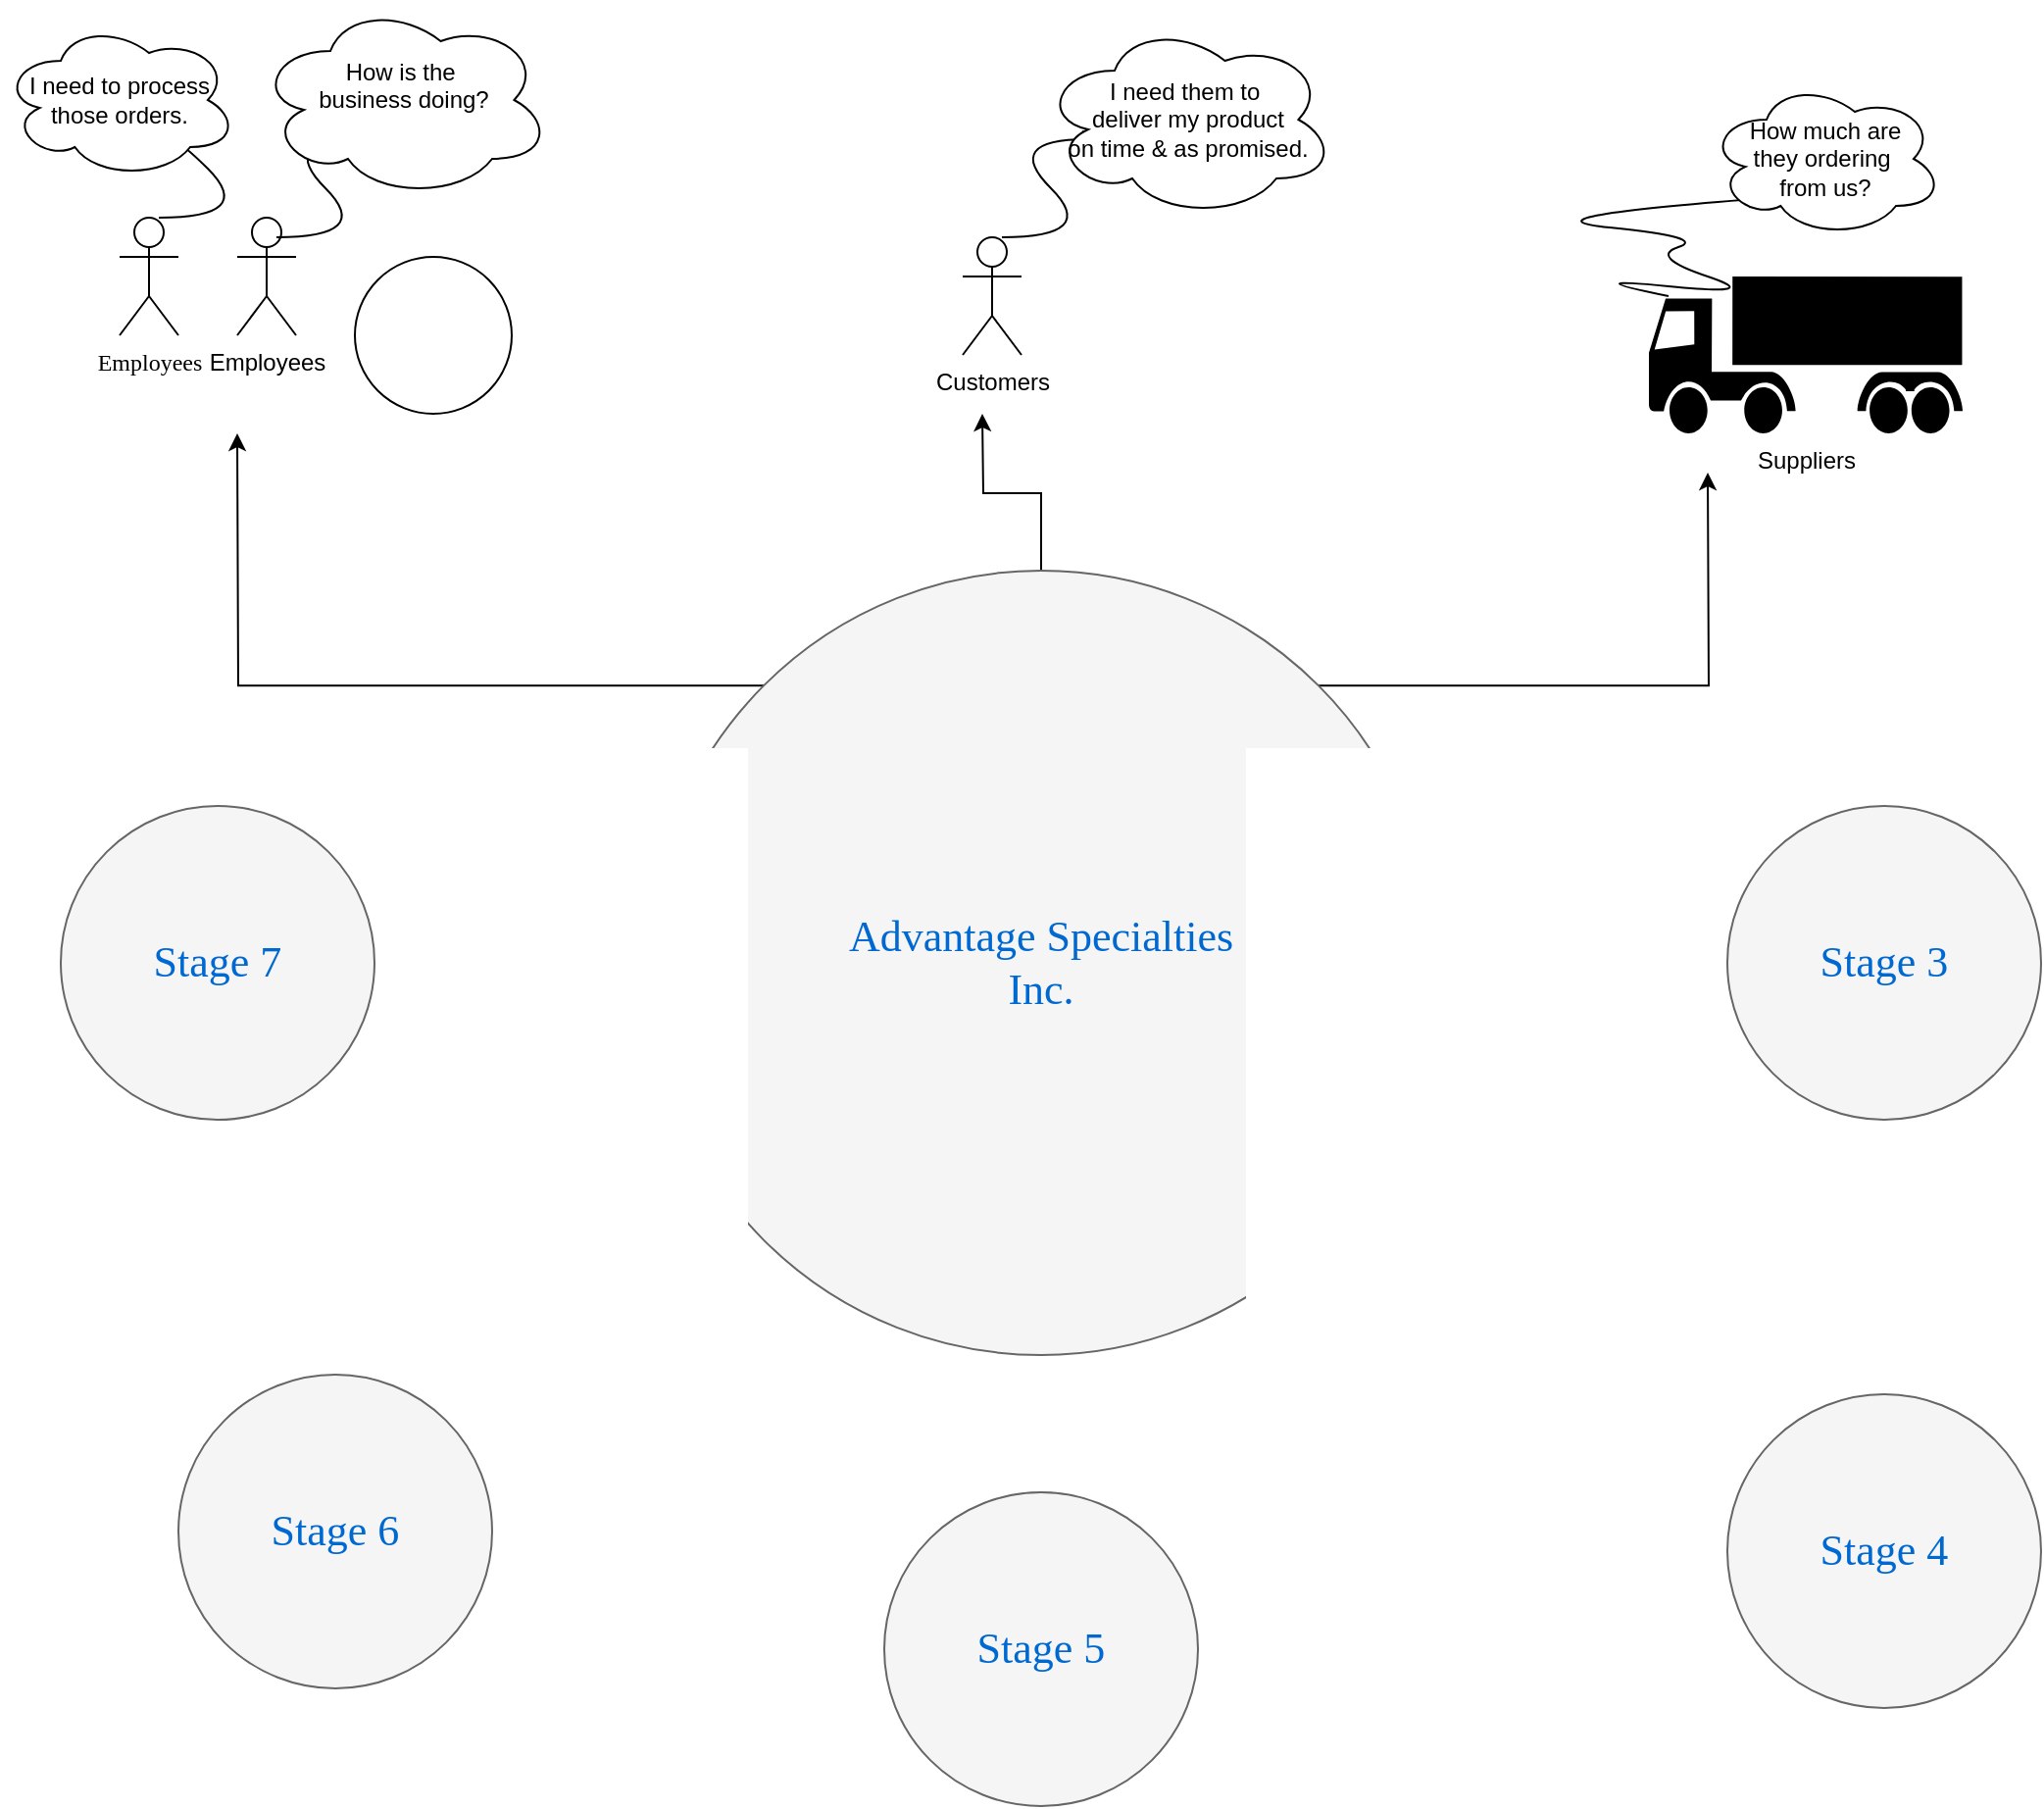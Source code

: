 <mxfile version="24.0.1" type="github">
  <diagram name="Page-1" id="dd472eb7-4b8b-5cd9-a60b-b15522922e76">
    <mxGraphModel dx="2074" dy="1956" grid="1" gridSize="10" guides="1" tooltips="1" connect="1" arrows="1" fold="1" page="1" pageScale="1" pageWidth="1100" pageHeight="850" background="none" math="0" shadow="0">
      <root>
        <mxCell id="0" />
        <mxCell id="1" parent="0" />
        <mxCell id="7XEopBTYgRlzdl_y1s_X-13" style="edgeStyle=orthogonalEdgeStyle;rounded=0;orthogonalLoop=1;jettySize=auto;html=1;exitX=0;exitY=0;exitDx=0;exitDy=0;" edge="1" parent="1" source="374e34682ed331ee-1">
          <mxGeometry relative="1" as="geometry">
            <mxPoint x="120" y="110" as="targetPoint" />
          </mxGeometry>
        </mxCell>
        <mxCell id="7XEopBTYgRlzdl_y1s_X-14" style="edgeStyle=orthogonalEdgeStyle;rounded=0;orthogonalLoop=1;jettySize=auto;html=1;exitX=0.5;exitY=0;exitDx=0;exitDy=0;" edge="1" parent="1" source="374e34682ed331ee-1">
          <mxGeometry relative="1" as="geometry">
            <mxPoint x="500" y="100" as="targetPoint" />
          </mxGeometry>
        </mxCell>
        <mxCell id="7XEopBTYgRlzdl_y1s_X-22" style="edgeStyle=orthogonalEdgeStyle;rounded=0;orthogonalLoop=1;jettySize=auto;html=1;exitX=1;exitY=0;exitDx=0;exitDy=0;" edge="1" parent="1" source="374e34682ed331ee-1">
          <mxGeometry relative="1" as="geometry">
            <mxPoint x="870" y="130" as="targetPoint" />
          </mxGeometry>
        </mxCell>
        <mxCell id="374e34682ed331ee-1" value="Advantage Specialties&lt;div&gt;Inc.&lt;/div&gt;" style="ellipse;whiteSpace=wrap;html=1;rounded=0;shadow=0;dashed=0;comic=0;fontFamily=Verdana;fontSize=22;fontColor=#0069D1;fillColor=#f5f5f5;strokeColor=#666666;" parent="1" vertex="1">
          <mxGeometry x="330" y="180" width="400" height="400" as="geometry" />
        </mxCell>
        <mxCell id="45236fa5f4b8e91a-2" value="Stage 5" style="ellipse;whiteSpace=wrap;html=1;rounded=0;shadow=0;dashed=0;comic=0;fontFamily=Verdana;fontSize=22;fontColor=#0069D1;fillColor=#f5f5f5;strokeColor=#666666;" parent="1" vertex="1">
          <mxGeometry x="450" y="650" width="160" height="160" as="geometry" />
        </mxCell>
        <mxCell id="45236fa5f4b8e91a-3" value="Stage 3" style="ellipse;whiteSpace=wrap;html=1;rounded=0;shadow=0;dashed=0;comic=0;fontFamily=Verdana;fontSize=22;fontColor=#0069D1;fillColor=#f5f5f5;strokeColor=#666666;" parent="1" vertex="1">
          <mxGeometry x="880" y="300" width="160" height="160" as="geometry" />
        </mxCell>
        <mxCell id="45236fa5f4b8e91a-4" value="Stage 7" style="ellipse;whiteSpace=wrap;html=1;rounded=0;shadow=0;dashed=0;comic=0;fontFamily=Verdana;fontSize=22;fontColor=#0069D1;fillColor=#f5f5f5;strokeColor=#666666;" parent="1" vertex="1">
          <mxGeometry x="30" y="300" width="160" height="160" as="geometry" />
        </mxCell>
        <mxCell id="45236fa5f4b8e91a-7" value="Stage 4" style="ellipse;whiteSpace=wrap;html=1;rounded=0;shadow=0;dashed=0;comic=0;fontFamily=Verdana;fontSize=22;fontColor=#0069D1;fillColor=#f5f5f5;strokeColor=#666666;" parent="1" vertex="1">
          <mxGeometry x="880" y="600" width="160" height="160" as="geometry" />
        </mxCell>
        <mxCell id="45236fa5f4b8e91a-8" value="Stage 6" style="ellipse;whiteSpace=wrap;html=1;rounded=0;shadow=0;dashed=0;comic=0;fontFamily=Verdana;fontSize=22;fontColor=#0069D1;fillColor=#f5f5f5;strokeColor=#666666;" parent="1" vertex="1">
          <mxGeometry x="90" y="590" width="160" height="160" as="geometry" />
        </mxCell>
        <object label="Employees&lt;div&gt;&lt;br&gt;&lt;/div&gt;" id="7XEopBTYgRlzdl_y1s_X-1">
          <mxCell style="shape=umlActor;verticalLabelPosition=bottom;verticalAlign=top;html=1;outlineConnect=0;fontFamily=calibri;" vertex="1" parent="1">
            <mxGeometry x="60" width="30" height="60" as="geometry" />
          </mxCell>
        </object>
        <mxCell id="7XEopBTYgRlzdl_y1s_X-2" value="Employees&lt;div&gt;&lt;br&gt;&lt;/div&gt;" style="shape=umlActor;verticalLabelPosition=bottom;verticalAlign=top;html=1;outlineConnect=0;" vertex="1" parent="1">
          <mxGeometry x="120" width="30" height="60" as="geometry" />
        </mxCell>
        <mxCell id="7XEopBTYgRlzdl_y1s_X-5" value="" style="curved=1;endArrow=classic;html=1;rounded=0;" edge="1" parent="1">
          <mxGeometry width="50" height="50" relative="1" as="geometry">
            <mxPoint x="140" y="10" as="sourcePoint" />
            <mxPoint x="190" y="-40" as="targetPoint" />
            <Array as="points">
              <mxPoint x="190" y="10" />
              <mxPoint x="140" y="-40" />
            </Array>
          </mxGeometry>
        </mxCell>
        <mxCell id="7XEopBTYgRlzdl_y1s_X-9" value="How is the&amp;nbsp;&lt;div&gt;business doing?&lt;/div&gt;&lt;div&gt;&lt;br&gt;&lt;/div&gt;" style="ellipse;shape=cloud;whiteSpace=wrap;html=1;" vertex="1" parent="1">
          <mxGeometry x="130" y="-110" width="150" height="100" as="geometry" />
        </mxCell>
        <mxCell id="7XEopBTYgRlzdl_y1s_X-12" value="Customers&lt;div&gt;&lt;br&gt;&lt;/div&gt;" style="shape=umlActor;verticalLabelPosition=bottom;verticalAlign=top;html=1;outlineConnect=0;" vertex="1" parent="1">
          <mxGeometry x="490" y="10" width="30" height="60" as="geometry" />
        </mxCell>
        <mxCell id="7XEopBTYgRlzdl_y1s_X-15" value="" style="curved=1;endArrow=classic;html=1;rounded=0;" edge="1" parent="1">
          <mxGeometry width="50" height="50" relative="1" as="geometry">
            <mxPoint x="510" y="10" as="sourcePoint" />
            <mxPoint x="560" y="-40" as="targetPoint" />
            <Array as="points">
              <mxPoint x="560" y="10" />
              <mxPoint x="510" y="-40" />
            </Array>
          </mxGeometry>
        </mxCell>
        <mxCell id="7XEopBTYgRlzdl_y1s_X-16" value="I need them to&amp;nbsp;&lt;div&gt;deliver my product&lt;/div&gt;&lt;div&gt;on time &amp;amp; as promised.&lt;/div&gt;" style="ellipse;shape=cloud;whiteSpace=wrap;html=1;" vertex="1" parent="1">
          <mxGeometry x="530" y="-100" width="150" height="100" as="geometry" />
        </mxCell>
        <mxCell id="7XEopBTYgRlzdl_y1s_X-18" value="Suppliers&lt;div&gt;&lt;br&gt;&lt;/div&gt;" style="shape=mxgraph.signs.transportation.truck_7;html=1;pointerEvents=1;fillColor=#000000;strokeColor=none;verticalLabelPosition=bottom;verticalAlign=top;align=center;" vertex="1" parent="1">
          <mxGeometry x="840" y="30" width="160" height="80" as="geometry" />
        </mxCell>
        <mxCell id="7XEopBTYgRlzdl_y1s_X-19" value="" style="curved=1;endArrow=classic;html=1;rounded=0;" edge="1" parent="1">
          <mxGeometry width="50" height="50" relative="1" as="geometry">
            <mxPoint x="850" y="40" as="sourcePoint" />
            <mxPoint x="900" y="-10" as="targetPoint" />
            <Array as="points">
              <mxPoint x="800" y="30" />
              <mxPoint x="900" y="40" />
              <mxPoint x="840" y="20" />
              <mxPoint x="870" y="10" />
              <mxPoint x="770" />
            </Array>
          </mxGeometry>
        </mxCell>
        <mxCell id="7XEopBTYgRlzdl_y1s_X-21" value="How much are&lt;div&gt;they ordering&amp;nbsp;&lt;/div&gt;&lt;div&gt;from us?&lt;/div&gt;" style="ellipse;shape=cloud;whiteSpace=wrap;html=1;" vertex="1" parent="1">
          <mxGeometry x="870" y="-70" width="120" height="80" as="geometry" />
        </mxCell>
        <mxCell id="7XEopBTYgRlzdl_y1s_X-24" value="" style="curved=1;endArrow=classic;html=1;rounded=0;" edge="1" parent="1">
          <mxGeometry width="50" height="50" relative="1" as="geometry">
            <mxPoint x="80" as="sourcePoint" />
            <mxPoint x="80" y="-30" as="targetPoint" />
            <Array as="points">
              <mxPoint x="130" />
              <mxPoint x="80" y="-50" />
            </Array>
          </mxGeometry>
        </mxCell>
        <mxCell id="7XEopBTYgRlzdl_y1s_X-25" value="I need to process&lt;div&gt;those orders.&lt;/div&gt;" style="ellipse;shape=cloud;whiteSpace=wrap;html=1;" vertex="1" parent="1">
          <mxGeometry y="-100" width="120" height="80" as="geometry" />
        </mxCell>
        <mxCell id="7XEopBTYgRlzdl_y1s_X-26" value="" style="ellipse;whiteSpace=wrap;html=1;aspect=fixed;" vertex="1" parent="1">
          <mxGeometry x="180" y="20" width="80" height="80" as="geometry" />
        </mxCell>
      </root>
    </mxGraphModel>
  </diagram>
</mxfile>
